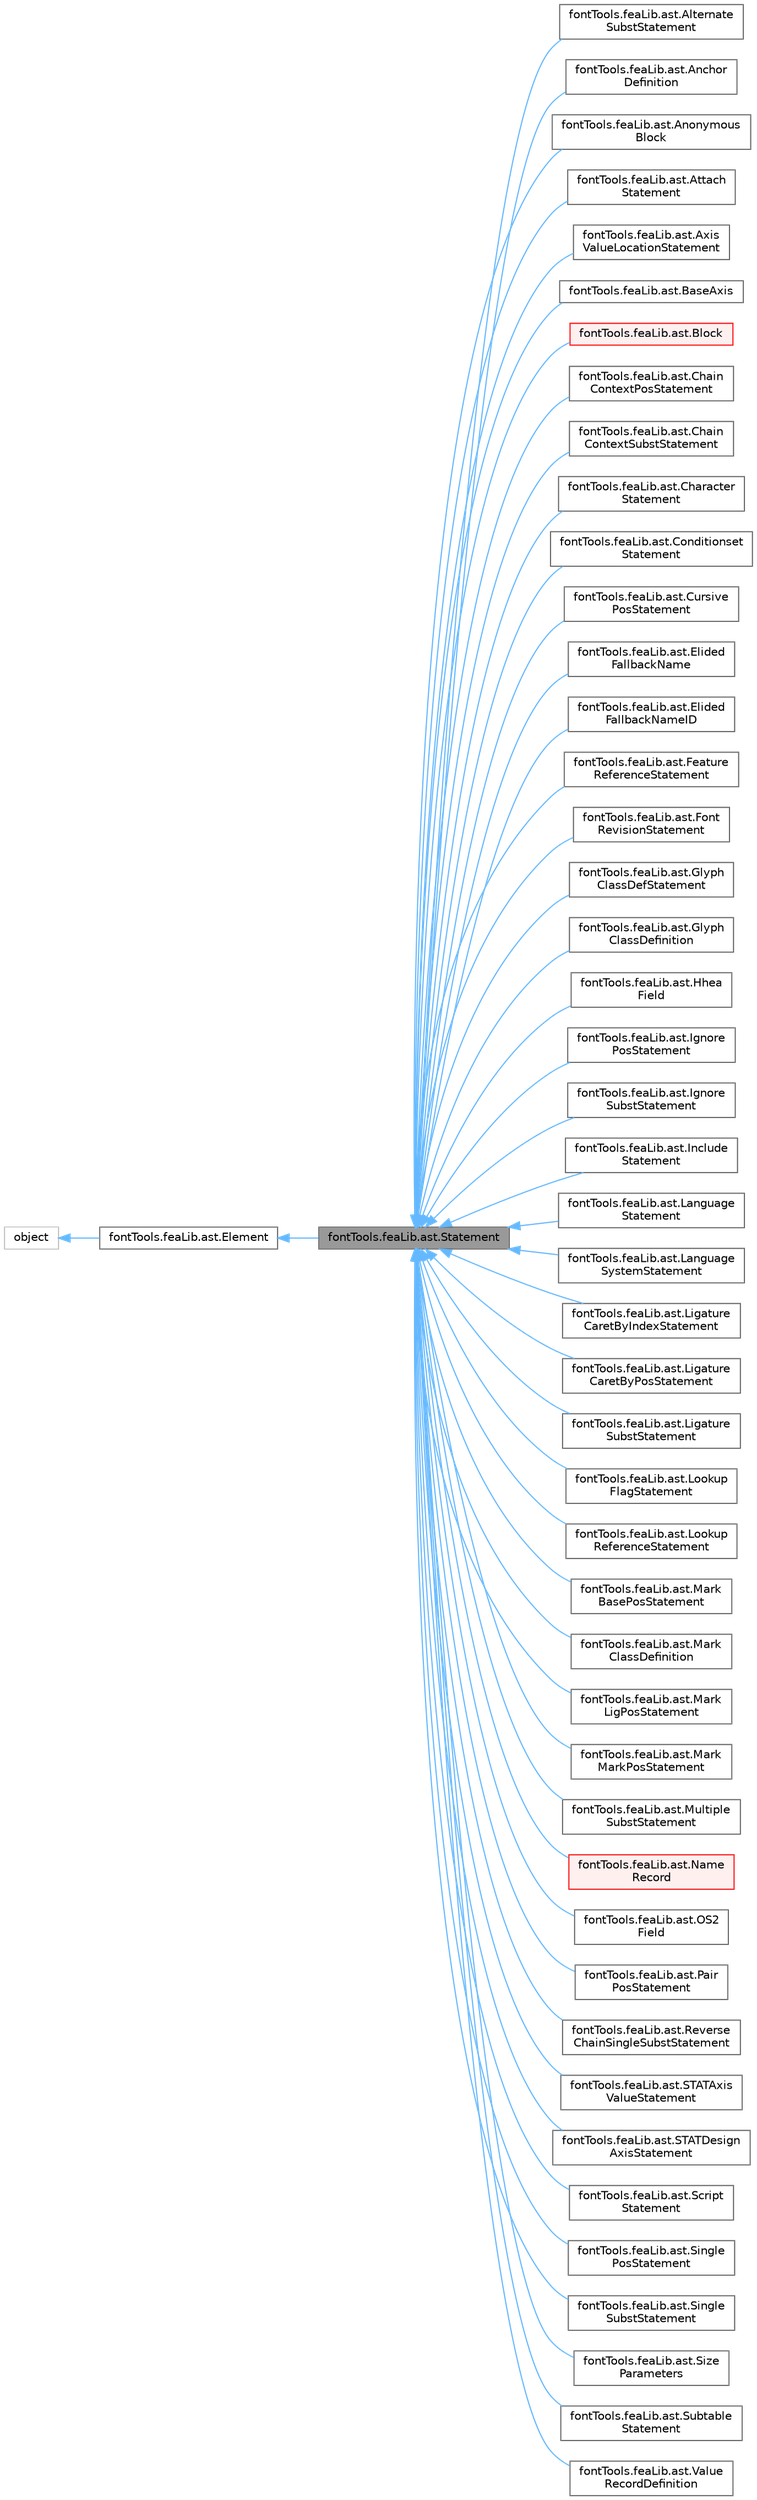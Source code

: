 digraph "fontTools.feaLib.ast.Statement"
{
 // LATEX_PDF_SIZE
  bgcolor="transparent";
  edge [fontname=Helvetica,fontsize=10,labelfontname=Helvetica,labelfontsize=10];
  node [fontname=Helvetica,fontsize=10,shape=box,height=0.2,width=0.4];
  rankdir="LR";
  Node1 [id="Node000001",label="fontTools.feaLib.ast.Statement",height=0.2,width=0.4,color="gray40", fillcolor="grey60", style="filled", fontcolor="black",tooltip=" "];
  Node2 -> Node1 [id="edge1_Node000001_Node000002",dir="back",color="steelblue1",style="solid",tooltip=" "];
  Node2 [id="Node000002",label="fontTools.feaLib.ast.Element",height=0.2,width=0.4,color="gray40", fillcolor="white", style="filled",URL="$d0/dc1/classfontTools_1_1feaLib_1_1ast_1_1Element.html",tooltip=" "];
  Node3 -> Node2 [id="edge2_Node000002_Node000003",dir="back",color="steelblue1",style="solid",tooltip=" "];
  Node3 [id="Node000003",label="object",height=0.2,width=0.4,color="grey75", fillcolor="white", style="filled",tooltip=" "];
  Node1 -> Node4 [id="edge3_Node000001_Node000004",dir="back",color="steelblue1",style="solid",tooltip=" "];
  Node4 [id="Node000004",label="fontTools.feaLib.ast.Alternate\lSubstStatement",height=0.2,width=0.4,color="gray40", fillcolor="white", style="filled",URL="$d8/de5/classfontTools_1_1feaLib_1_1ast_1_1AlternateSubstStatement.html",tooltip=" "];
  Node1 -> Node5 [id="edge4_Node000001_Node000005",dir="back",color="steelblue1",style="solid",tooltip=" "];
  Node5 [id="Node000005",label="fontTools.feaLib.ast.Anchor\lDefinition",height=0.2,width=0.4,color="gray40", fillcolor="white", style="filled",URL="$dc/d6f/classfontTools_1_1feaLib_1_1ast_1_1AnchorDefinition.html",tooltip=" "];
  Node1 -> Node6 [id="edge5_Node000001_Node000006",dir="back",color="steelblue1",style="solid",tooltip=" "];
  Node6 [id="Node000006",label="fontTools.feaLib.ast.Anonymous\lBlock",height=0.2,width=0.4,color="gray40", fillcolor="white", style="filled",URL="$d7/d43/classfontTools_1_1feaLib_1_1ast_1_1AnonymousBlock.html",tooltip=" "];
  Node1 -> Node7 [id="edge6_Node000001_Node000007",dir="back",color="steelblue1",style="solid",tooltip=" "];
  Node7 [id="Node000007",label="fontTools.feaLib.ast.Attach\lStatement",height=0.2,width=0.4,color="gray40", fillcolor="white", style="filled",URL="$db/d58/classfontTools_1_1feaLib_1_1ast_1_1AttachStatement.html",tooltip=" "];
  Node1 -> Node8 [id="edge7_Node000001_Node000008",dir="back",color="steelblue1",style="solid",tooltip=" "];
  Node8 [id="Node000008",label="fontTools.feaLib.ast.Axis\lValueLocationStatement",height=0.2,width=0.4,color="gray40", fillcolor="white", style="filled",URL="$d9/dee/classfontTools_1_1feaLib_1_1ast_1_1AxisValueLocationStatement.html",tooltip=" "];
  Node1 -> Node9 [id="edge8_Node000001_Node000009",dir="back",color="steelblue1",style="solid",tooltip=" "];
  Node9 [id="Node000009",label="fontTools.feaLib.ast.BaseAxis",height=0.2,width=0.4,color="gray40", fillcolor="white", style="filled",URL="$d3/dca/classfontTools_1_1feaLib_1_1ast_1_1BaseAxis.html",tooltip=" "];
  Node1 -> Node10 [id="edge9_Node000001_Node000010",dir="back",color="steelblue1",style="solid",tooltip=" "];
  Node10 [id="Node000010",label="fontTools.feaLib.ast.Block",height=0.2,width=0.4,color="red", fillcolor="#FFF0F0", style="filled",URL="$df/de3/classfontTools_1_1feaLib_1_1ast_1_1Block.html",tooltip=" "];
  Node1 -> Node18 [id="edge10_Node000001_Node000018",dir="back",color="steelblue1",style="solid",tooltip=" "];
  Node18 [id="Node000018",label="fontTools.feaLib.ast.Chain\lContextPosStatement",height=0.2,width=0.4,color="gray40", fillcolor="white", style="filled",URL="$d5/d63/classfontTools_1_1feaLib_1_1ast_1_1ChainContextPosStatement.html",tooltip=" "];
  Node1 -> Node19 [id="edge11_Node000001_Node000019",dir="back",color="steelblue1",style="solid",tooltip=" "];
  Node19 [id="Node000019",label="fontTools.feaLib.ast.Chain\lContextSubstStatement",height=0.2,width=0.4,color="gray40", fillcolor="white", style="filled",URL="$d9/d37/classfontTools_1_1feaLib_1_1ast_1_1ChainContextSubstStatement.html",tooltip=" "];
  Node1 -> Node20 [id="edge12_Node000001_Node000020",dir="back",color="steelblue1",style="solid",tooltip=" "];
  Node20 [id="Node000020",label="fontTools.feaLib.ast.Character\lStatement",height=0.2,width=0.4,color="gray40", fillcolor="white", style="filled",URL="$d4/db0/classfontTools_1_1feaLib_1_1ast_1_1CharacterStatement.html",tooltip=" "];
  Node1 -> Node21 [id="edge13_Node000001_Node000021",dir="back",color="steelblue1",style="solid",tooltip=" "];
  Node21 [id="Node000021",label="fontTools.feaLib.ast.Conditionset\lStatement",height=0.2,width=0.4,color="gray40", fillcolor="white", style="filled",URL="$d1/dfd/classfontTools_1_1feaLib_1_1ast_1_1ConditionsetStatement.html",tooltip=" "];
  Node1 -> Node22 [id="edge14_Node000001_Node000022",dir="back",color="steelblue1",style="solid",tooltip=" "];
  Node22 [id="Node000022",label="fontTools.feaLib.ast.Cursive\lPosStatement",height=0.2,width=0.4,color="gray40", fillcolor="white", style="filled",URL="$d7/d28/classfontTools_1_1feaLib_1_1ast_1_1CursivePosStatement.html",tooltip=" "];
  Node1 -> Node23 [id="edge15_Node000001_Node000023",dir="back",color="steelblue1",style="solid",tooltip=" "];
  Node23 [id="Node000023",label="fontTools.feaLib.ast.Elided\lFallbackName",height=0.2,width=0.4,color="gray40", fillcolor="white", style="filled",URL="$dd/d14/classfontTools_1_1feaLib_1_1ast_1_1ElidedFallbackName.html",tooltip=" "];
  Node1 -> Node24 [id="edge16_Node000001_Node000024",dir="back",color="steelblue1",style="solid",tooltip=" "];
  Node24 [id="Node000024",label="fontTools.feaLib.ast.Elided\lFallbackNameID",height=0.2,width=0.4,color="gray40", fillcolor="white", style="filled",URL="$dd/d02/classfontTools_1_1feaLib_1_1ast_1_1ElidedFallbackNameID.html",tooltip=" "];
  Node1 -> Node25 [id="edge17_Node000001_Node000025",dir="back",color="steelblue1",style="solid",tooltip=" "];
  Node25 [id="Node000025",label="fontTools.feaLib.ast.Feature\lReferenceStatement",height=0.2,width=0.4,color="gray40", fillcolor="white", style="filled",URL="$dd/d08/classfontTools_1_1feaLib_1_1ast_1_1FeatureReferenceStatement.html",tooltip=" "];
  Node1 -> Node26 [id="edge18_Node000001_Node000026",dir="back",color="steelblue1",style="solid",tooltip=" "];
  Node26 [id="Node000026",label="fontTools.feaLib.ast.Font\lRevisionStatement",height=0.2,width=0.4,color="gray40", fillcolor="white", style="filled",URL="$d2/d61/classfontTools_1_1feaLib_1_1ast_1_1FontRevisionStatement.html",tooltip=" "];
  Node1 -> Node27 [id="edge19_Node000001_Node000027",dir="back",color="steelblue1",style="solid",tooltip=" "];
  Node27 [id="Node000027",label="fontTools.feaLib.ast.Glyph\lClassDefStatement",height=0.2,width=0.4,color="gray40", fillcolor="white", style="filled",URL="$df/d64/classfontTools_1_1feaLib_1_1ast_1_1GlyphClassDefStatement.html",tooltip=" "];
  Node1 -> Node28 [id="edge20_Node000001_Node000028",dir="back",color="steelblue1",style="solid",tooltip=" "];
  Node28 [id="Node000028",label="fontTools.feaLib.ast.Glyph\lClassDefinition",height=0.2,width=0.4,color="gray40", fillcolor="white", style="filled",URL="$d5/db0/classfontTools_1_1feaLib_1_1ast_1_1GlyphClassDefinition.html",tooltip=" "];
  Node1 -> Node29 [id="edge21_Node000001_Node000029",dir="back",color="steelblue1",style="solid",tooltip=" "];
  Node29 [id="Node000029",label="fontTools.feaLib.ast.Hhea\lField",height=0.2,width=0.4,color="gray40", fillcolor="white", style="filled",URL="$d7/da2/classfontTools_1_1feaLib_1_1ast_1_1HheaField.html",tooltip=" "];
  Node1 -> Node30 [id="edge22_Node000001_Node000030",dir="back",color="steelblue1",style="solid",tooltip=" "];
  Node30 [id="Node000030",label="fontTools.feaLib.ast.Ignore\lPosStatement",height=0.2,width=0.4,color="gray40", fillcolor="white", style="filled",URL="$d8/d0e/classfontTools_1_1feaLib_1_1ast_1_1IgnorePosStatement.html",tooltip=" "];
  Node1 -> Node31 [id="edge23_Node000001_Node000031",dir="back",color="steelblue1",style="solid",tooltip=" "];
  Node31 [id="Node000031",label="fontTools.feaLib.ast.Ignore\lSubstStatement",height=0.2,width=0.4,color="gray40", fillcolor="white", style="filled",URL="$d8/d34/classfontTools_1_1feaLib_1_1ast_1_1IgnoreSubstStatement.html",tooltip=" "];
  Node1 -> Node32 [id="edge24_Node000001_Node000032",dir="back",color="steelblue1",style="solid",tooltip=" "];
  Node32 [id="Node000032",label="fontTools.feaLib.ast.Include\lStatement",height=0.2,width=0.4,color="gray40", fillcolor="white", style="filled",URL="$db/de7/classfontTools_1_1feaLib_1_1ast_1_1IncludeStatement.html",tooltip=" "];
  Node1 -> Node33 [id="edge25_Node000001_Node000033",dir="back",color="steelblue1",style="solid",tooltip=" "];
  Node33 [id="Node000033",label="fontTools.feaLib.ast.Language\lStatement",height=0.2,width=0.4,color="gray40", fillcolor="white", style="filled",URL="$dd/d8a/classfontTools_1_1feaLib_1_1ast_1_1LanguageStatement.html",tooltip=" "];
  Node1 -> Node34 [id="edge26_Node000001_Node000034",dir="back",color="steelblue1",style="solid",tooltip=" "];
  Node34 [id="Node000034",label="fontTools.feaLib.ast.Language\lSystemStatement",height=0.2,width=0.4,color="gray40", fillcolor="white", style="filled",URL="$d8/dfd/classfontTools_1_1feaLib_1_1ast_1_1LanguageSystemStatement.html",tooltip=" "];
  Node1 -> Node35 [id="edge27_Node000001_Node000035",dir="back",color="steelblue1",style="solid",tooltip=" "];
  Node35 [id="Node000035",label="fontTools.feaLib.ast.Ligature\lCaretByIndexStatement",height=0.2,width=0.4,color="gray40", fillcolor="white", style="filled",URL="$dc/d71/classfontTools_1_1feaLib_1_1ast_1_1LigatureCaretByIndexStatement.html",tooltip=" "];
  Node1 -> Node36 [id="edge28_Node000001_Node000036",dir="back",color="steelblue1",style="solid",tooltip=" "];
  Node36 [id="Node000036",label="fontTools.feaLib.ast.Ligature\lCaretByPosStatement",height=0.2,width=0.4,color="gray40", fillcolor="white", style="filled",URL="$da/d69/classfontTools_1_1feaLib_1_1ast_1_1LigatureCaretByPosStatement.html",tooltip=" "];
  Node1 -> Node37 [id="edge29_Node000001_Node000037",dir="back",color="steelblue1",style="solid",tooltip=" "];
  Node37 [id="Node000037",label="fontTools.feaLib.ast.Ligature\lSubstStatement",height=0.2,width=0.4,color="gray40", fillcolor="white", style="filled",URL="$d2/d18/classfontTools_1_1feaLib_1_1ast_1_1LigatureSubstStatement.html",tooltip=" "];
  Node1 -> Node38 [id="edge30_Node000001_Node000038",dir="back",color="steelblue1",style="solid",tooltip=" "];
  Node38 [id="Node000038",label="fontTools.feaLib.ast.Lookup\lFlagStatement",height=0.2,width=0.4,color="gray40", fillcolor="white", style="filled",URL="$d1/de7/classfontTools_1_1feaLib_1_1ast_1_1LookupFlagStatement.html",tooltip=" "];
  Node1 -> Node39 [id="edge31_Node000001_Node000039",dir="back",color="steelblue1",style="solid",tooltip=" "];
  Node39 [id="Node000039",label="fontTools.feaLib.ast.Lookup\lReferenceStatement",height=0.2,width=0.4,color="gray40", fillcolor="white", style="filled",URL="$dc/d98/classfontTools_1_1feaLib_1_1ast_1_1LookupReferenceStatement.html",tooltip=" "];
  Node1 -> Node40 [id="edge32_Node000001_Node000040",dir="back",color="steelblue1",style="solid",tooltip=" "];
  Node40 [id="Node000040",label="fontTools.feaLib.ast.Mark\lBasePosStatement",height=0.2,width=0.4,color="gray40", fillcolor="white", style="filled",URL="$d5/d98/classfontTools_1_1feaLib_1_1ast_1_1MarkBasePosStatement.html",tooltip=" "];
  Node1 -> Node41 [id="edge33_Node000001_Node000041",dir="back",color="steelblue1",style="solid",tooltip=" "];
  Node41 [id="Node000041",label="fontTools.feaLib.ast.Mark\lClassDefinition",height=0.2,width=0.4,color="gray40", fillcolor="white", style="filled",URL="$d8/da8/classfontTools_1_1feaLib_1_1ast_1_1MarkClassDefinition.html",tooltip=" "];
  Node1 -> Node42 [id="edge34_Node000001_Node000042",dir="back",color="steelblue1",style="solid",tooltip=" "];
  Node42 [id="Node000042",label="fontTools.feaLib.ast.Mark\lLigPosStatement",height=0.2,width=0.4,color="gray40", fillcolor="white", style="filled",URL="$da/dd5/classfontTools_1_1feaLib_1_1ast_1_1MarkLigPosStatement.html",tooltip=" "];
  Node1 -> Node43 [id="edge35_Node000001_Node000043",dir="back",color="steelblue1",style="solid",tooltip=" "];
  Node43 [id="Node000043",label="fontTools.feaLib.ast.Mark\lMarkPosStatement",height=0.2,width=0.4,color="gray40", fillcolor="white", style="filled",URL="$d1/dae/classfontTools_1_1feaLib_1_1ast_1_1MarkMarkPosStatement.html",tooltip=" "];
  Node1 -> Node44 [id="edge36_Node000001_Node000044",dir="back",color="steelblue1",style="solid",tooltip=" "];
  Node44 [id="Node000044",label="fontTools.feaLib.ast.Multiple\lSubstStatement",height=0.2,width=0.4,color="gray40", fillcolor="white", style="filled",URL="$d9/d31/classfontTools_1_1feaLib_1_1ast_1_1MultipleSubstStatement.html",tooltip=" "];
  Node1 -> Node45 [id="edge37_Node000001_Node000045",dir="back",color="steelblue1",style="solid",tooltip=" "];
  Node45 [id="Node000045",label="fontTools.feaLib.ast.Name\lRecord",height=0.2,width=0.4,color="red", fillcolor="#FFF0F0", style="filled",URL="$db/ded/classfontTools_1_1feaLib_1_1ast_1_1NameRecord.html",tooltip=" "];
  Node1 -> Node49 [id="edge38_Node000001_Node000049",dir="back",color="steelblue1",style="solid",tooltip=" "];
  Node49 [id="Node000049",label="fontTools.feaLib.ast.OS2\lField",height=0.2,width=0.4,color="gray40", fillcolor="white", style="filled",URL="$d0/df8/classfontTools_1_1feaLib_1_1ast_1_1OS2Field.html",tooltip=" "];
  Node1 -> Node50 [id="edge39_Node000001_Node000050",dir="back",color="steelblue1",style="solid",tooltip=" "];
  Node50 [id="Node000050",label="fontTools.feaLib.ast.Pair\lPosStatement",height=0.2,width=0.4,color="gray40", fillcolor="white", style="filled",URL="$de/d44/classfontTools_1_1feaLib_1_1ast_1_1PairPosStatement.html",tooltip=" "];
  Node1 -> Node51 [id="edge40_Node000001_Node000051",dir="back",color="steelblue1",style="solid",tooltip=" "];
  Node51 [id="Node000051",label="fontTools.feaLib.ast.Reverse\lChainSingleSubstStatement",height=0.2,width=0.4,color="gray40", fillcolor="white", style="filled",URL="$d0/d58/classfontTools_1_1feaLib_1_1ast_1_1ReverseChainSingleSubstStatement.html",tooltip=" "];
  Node1 -> Node52 [id="edge41_Node000001_Node000052",dir="back",color="steelblue1",style="solid",tooltip=" "];
  Node52 [id="Node000052",label="fontTools.feaLib.ast.STATAxis\lValueStatement",height=0.2,width=0.4,color="gray40", fillcolor="white", style="filled",URL="$de/d99/classfontTools_1_1feaLib_1_1ast_1_1STATAxisValueStatement.html",tooltip=" "];
  Node1 -> Node53 [id="edge42_Node000001_Node000053",dir="back",color="steelblue1",style="solid",tooltip=" "];
  Node53 [id="Node000053",label="fontTools.feaLib.ast.STATDesign\lAxisStatement",height=0.2,width=0.4,color="gray40", fillcolor="white", style="filled",URL="$d2/dc3/classfontTools_1_1feaLib_1_1ast_1_1STATDesignAxisStatement.html",tooltip=" "];
  Node1 -> Node54 [id="edge43_Node000001_Node000054",dir="back",color="steelblue1",style="solid",tooltip=" "];
  Node54 [id="Node000054",label="fontTools.feaLib.ast.Script\lStatement",height=0.2,width=0.4,color="gray40", fillcolor="white", style="filled",URL="$d1/d23/classfontTools_1_1feaLib_1_1ast_1_1ScriptStatement.html",tooltip=" "];
  Node1 -> Node55 [id="edge44_Node000001_Node000055",dir="back",color="steelblue1",style="solid",tooltip=" "];
  Node55 [id="Node000055",label="fontTools.feaLib.ast.Single\lPosStatement",height=0.2,width=0.4,color="gray40", fillcolor="white", style="filled",URL="$d5/df4/classfontTools_1_1feaLib_1_1ast_1_1SinglePosStatement.html",tooltip=" "];
  Node1 -> Node56 [id="edge45_Node000001_Node000056",dir="back",color="steelblue1",style="solid",tooltip=" "];
  Node56 [id="Node000056",label="fontTools.feaLib.ast.Single\lSubstStatement",height=0.2,width=0.4,color="gray40", fillcolor="white", style="filled",URL="$dd/d80/classfontTools_1_1feaLib_1_1ast_1_1SingleSubstStatement.html",tooltip=" "];
  Node1 -> Node57 [id="edge46_Node000001_Node000057",dir="back",color="steelblue1",style="solid",tooltip=" "];
  Node57 [id="Node000057",label="fontTools.feaLib.ast.Size\lParameters",height=0.2,width=0.4,color="gray40", fillcolor="white", style="filled",URL="$db/d02/classfontTools_1_1feaLib_1_1ast_1_1SizeParameters.html",tooltip=" "];
  Node1 -> Node58 [id="edge47_Node000001_Node000058",dir="back",color="steelblue1",style="solid",tooltip=" "];
  Node58 [id="Node000058",label="fontTools.feaLib.ast.Subtable\lStatement",height=0.2,width=0.4,color="gray40", fillcolor="white", style="filled",URL="$db/dda/classfontTools_1_1feaLib_1_1ast_1_1SubtableStatement.html",tooltip=" "];
  Node1 -> Node59 [id="edge48_Node000001_Node000059",dir="back",color="steelblue1",style="solid",tooltip=" "];
  Node59 [id="Node000059",label="fontTools.feaLib.ast.Value\lRecordDefinition",height=0.2,width=0.4,color="gray40", fillcolor="white", style="filled",URL="$d2/d8c/classfontTools_1_1feaLib_1_1ast_1_1ValueRecordDefinition.html",tooltip=" "];
}
